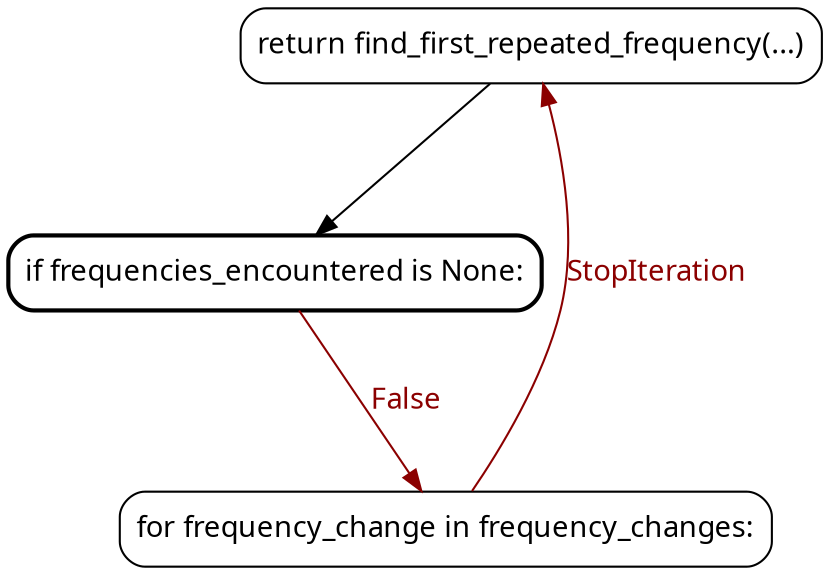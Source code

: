 strict digraph 12 {
    ranksep="1.0";
    node[shape="box",style="rounded",fontname="FiraCode Nerd Font"];
    edge[fontname="FiraCode Nerd Font"];
    4[label="return find_first_repeated_frequency(...)"];
    1[label="if frequencies_encountered is None:",style="rounded, bold"];
    2[label="for frequency_change in frequency_changes:"];
    4[label="return find_first_repeated_frequency(...)"];
    4 -> 1 ;
    1 -> 2 [label="False",color=red4,fontcolor=red4];
    2 -> 4 [label="StopIteration",color=red4,fontcolor=red4];
}